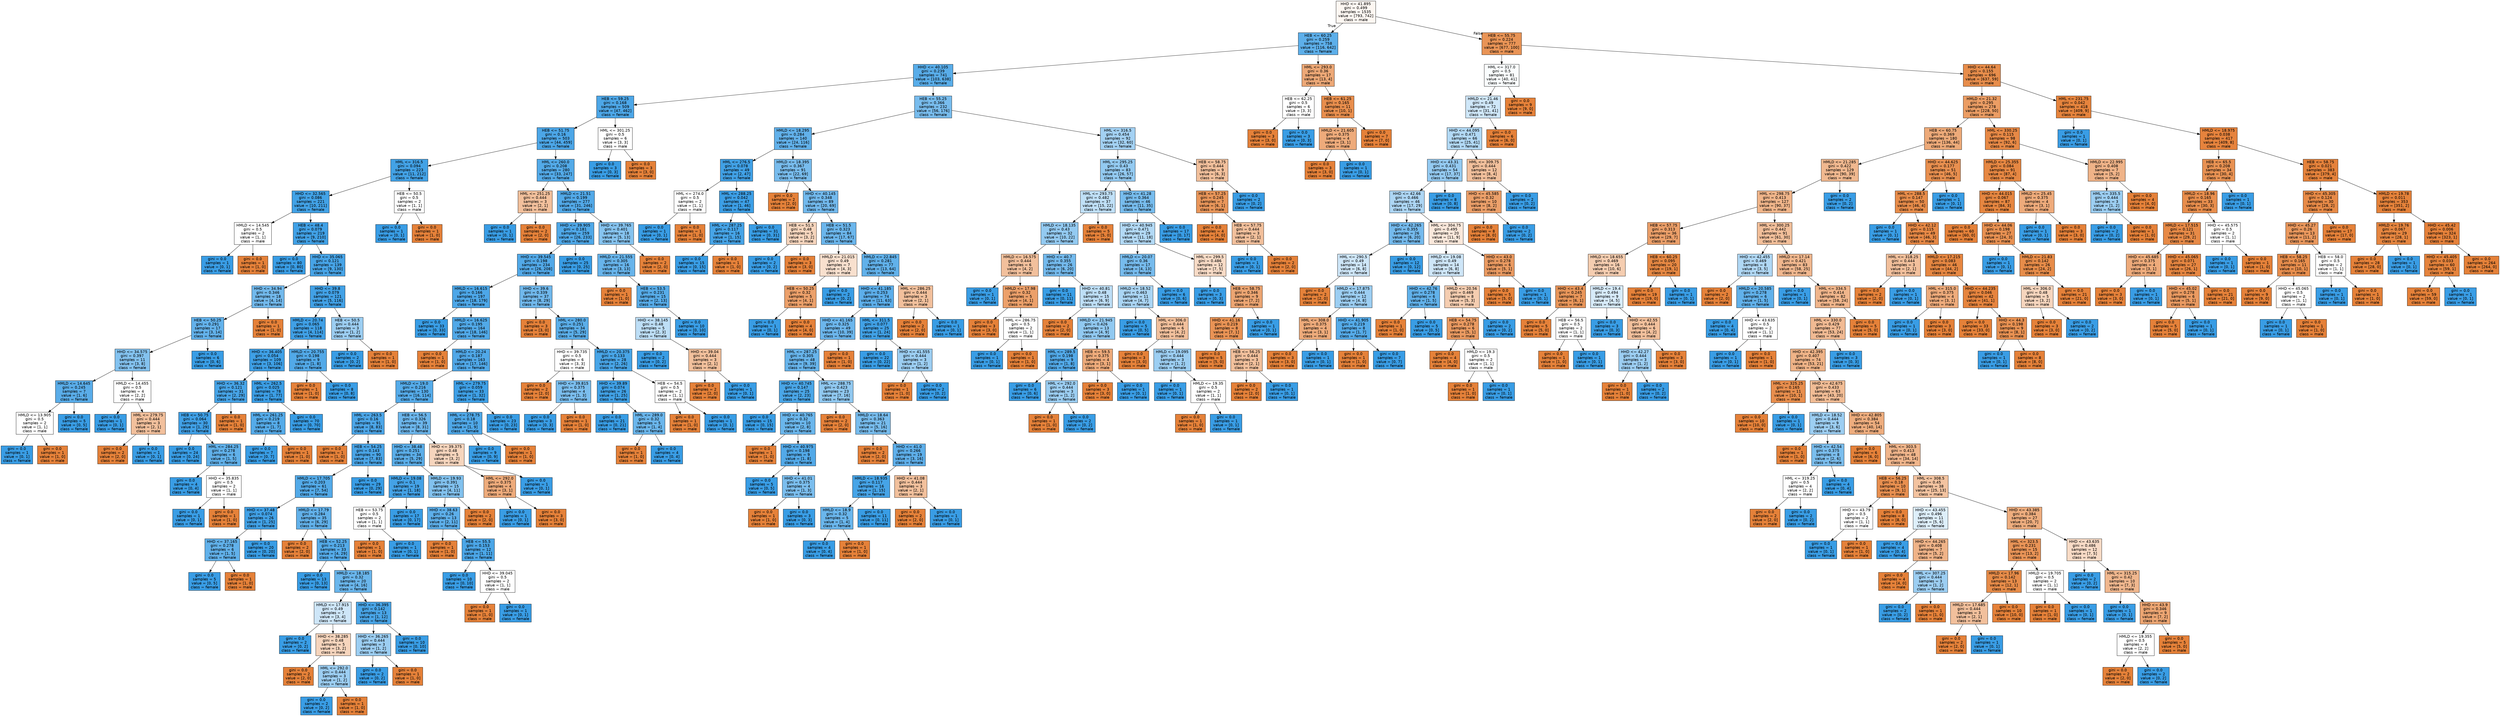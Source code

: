 digraph Tree {
node [shape=box, style="filled", color="black", fontname="helvetica"] ;
edge [fontname="helvetica"] ;
0 [label="HHD <= 41.895\ngini = 0.499\nsamples = 1535\nvalue = [793, 742]\nclass = male", fillcolor="#fdf7f2"] ;
1 [label="HEB <= 60.25\ngini = 0.259\nsamples = 758\nvalue = [116, 642]\nclass = female", fillcolor="#5dafea"] ;
0 -> 1 [labeldistance=2.5, labelangle=45, headlabel="True"] ;
2 [label="HHD <= 40.105\ngini = 0.239\nsamples = 741\nvalue = [103, 638]\nclass = female", fillcolor="#59ade9"] ;
1 -> 2 ;
3 [label="HEB <= 59.25\ngini = 0.168\nsamples = 509\nvalue = [47, 462]\nclass = female", fillcolor="#4da7e8"] ;
2 -> 3 ;
4 [label="HEB <= 51.75\ngini = 0.16\nsamples = 503\nvalue = [44, 459]\nclass = female", fillcolor="#4ca6e7"] ;
3 -> 4 ;
5 [label="HML <= 316.5\ngini = 0.094\nsamples = 223\nvalue = [11, 212]\nclass = female", fillcolor="#43a2e6"] ;
4 -> 5 ;
6 [label="HHD <= 32.565\ngini = 0.086\nsamples = 221\nvalue = [10, 211]\nclass = female", fillcolor="#42a2e6"] ;
5 -> 6 ;
7 [label="HMLD <= 14.545\ngini = 0.5\nsamples = 2\nvalue = [1, 1]\nclass = male", fillcolor="#ffffff"] ;
6 -> 7 ;
8 [label="gini = 0.0\nsamples = 1\nvalue = [0, 1]\nclass = female", fillcolor="#399de5"] ;
7 -> 8 ;
9 [label="gini = 0.0\nsamples = 1\nvalue = [1, 0]\nclass = male", fillcolor="#e58139"] ;
7 -> 9 ;
10 [label="HEB <= 48.4\ngini = 0.079\nsamples = 219\nvalue = [9, 210]\nclass = female", fillcolor="#41a1e6"] ;
6 -> 10 ;
11 [label="gini = 0.0\nsamples = 80\nvalue = [0, 80]\nclass = female", fillcolor="#399de5"] ;
10 -> 11 ;
12 [label="HHD <= 35.065\ngini = 0.121\nsamples = 139\nvalue = [9, 130]\nclass = female", fillcolor="#47a4e7"] ;
10 -> 12 ;
13 [label="HHD <= 34.94\ngini = 0.346\nsamples = 18\nvalue = [4, 14]\nclass = female", fillcolor="#72b9ec"] ;
12 -> 13 ;
14 [label="HEB <= 50.25\ngini = 0.291\nsamples = 17\nvalue = [3, 14]\nclass = female", fillcolor="#63b2eb"] ;
13 -> 14 ;
15 [label="HHD <= 34.575\ngini = 0.397\nsamples = 11\nvalue = [3, 8]\nclass = female", fillcolor="#83c2ef"] ;
14 -> 15 ;
16 [label="HMLD <= 14.645\ngini = 0.245\nsamples = 7\nvalue = [1, 6]\nclass = female", fillcolor="#5aade9"] ;
15 -> 16 ;
17 [label="HMLD <= 13.905\ngini = 0.5\nsamples = 2\nvalue = [1, 1]\nclass = male", fillcolor="#ffffff"] ;
16 -> 17 ;
18 [label="gini = 0.0\nsamples = 1\nvalue = [0, 1]\nclass = female", fillcolor="#399de5"] ;
17 -> 18 ;
19 [label="gini = 0.0\nsamples = 1\nvalue = [1, 0]\nclass = male", fillcolor="#e58139"] ;
17 -> 19 ;
20 [label="gini = 0.0\nsamples = 5\nvalue = [0, 5]\nclass = female", fillcolor="#399de5"] ;
16 -> 20 ;
21 [label="HMLD <= 14.455\ngini = 0.5\nsamples = 4\nvalue = [2, 2]\nclass = male", fillcolor="#ffffff"] ;
15 -> 21 ;
22 [label="gini = 0.0\nsamples = 1\nvalue = [0, 1]\nclass = female", fillcolor="#399de5"] ;
21 -> 22 ;
23 [label="HML <= 279.75\ngini = 0.444\nsamples = 3\nvalue = [2, 1]\nclass = male", fillcolor="#f2c09c"] ;
21 -> 23 ;
24 [label="gini = 0.0\nsamples = 2\nvalue = [2, 0]\nclass = male", fillcolor="#e58139"] ;
23 -> 24 ;
25 [label="gini = 0.0\nsamples = 1\nvalue = [0, 1]\nclass = female", fillcolor="#399de5"] ;
23 -> 25 ;
26 [label="gini = 0.0\nsamples = 6\nvalue = [0, 6]\nclass = female", fillcolor="#399de5"] ;
14 -> 26 ;
27 [label="gini = 0.0\nsamples = 1\nvalue = [1, 0]\nclass = male", fillcolor="#e58139"] ;
13 -> 27 ;
28 [label="HHD <= 39.8\ngini = 0.079\nsamples = 121\nvalue = [5, 116]\nclass = female", fillcolor="#42a1e6"] ;
12 -> 28 ;
29 [label="HMLD <= 20.74\ngini = 0.065\nsamples = 118\nvalue = [4, 114]\nclass = female", fillcolor="#40a0e6"] ;
28 -> 29 ;
30 [label="HHD <= 36.405\ngini = 0.054\nsamples = 109\nvalue = [3, 106]\nclass = female", fillcolor="#3fa0e6"] ;
29 -> 30 ;
31 [label="HHD <= 36.32\ngini = 0.121\nsamples = 31\nvalue = [2, 29]\nclass = female", fillcolor="#47a4e7"] ;
30 -> 31 ;
32 [label="HEB <= 50.75\ngini = 0.064\nsamples = 30\nvalue = [1, 29]\nclass = female", fillcolor="#40a0e6"] ;
31 -> 32 ;
33 [label="gini = 0.0\nsamples = 24\nvalue = [0, 24]\nclass = female", fillcolor="#399de5"] ;
32 -> 33 ;
34 [label="HML <= 284.25\ngini = 0.278\nsamples = 6\nvalue = [1, 5]\nclass = female", fillcolor="#61b1ea"] ;
32 -> 34 ;
35 [label="gini = 0.0\nsamples = 4\nvalue = [0, 4]\nclass = female", fillcolor="#399de5"] ;
34 -> 35 ;
36 [label="HHD <= 35.835\ngini = 0.5\nsamples = 2\nvalue = [1, 1]\nclass = male", fillcolor="#ffffff"] ;
34 -> 36 ;
37 [label="gini = 0.0\nsamples = 1\nvalue = [0, 1]\nclass = female", fillcolor="#399de5"] ;
36 -> 37 ;
38 [label="gini = 0.0\nsamples = 1\nvalue = [1, 0]\nclass = male", fillcolor="#e58139"] ;
36 -> 38 ;
39 [label="gini = 0.0\nsamples = 1\nvalue = [1, 0]\nclass = male", fillcolor="#e58139"] ;
31 -> 39 ;
40 [label="HML <= 262.5\ngini = 0.025\nsamples = 78\nvalue = [1, 77]\nclass = female", fillcolor="#3c9ee5"] ;
30 -> 40 ;
41 [label="HML <= 261.25\ngini = 0.219\nsamples = 8\nvalue = [1, 7]\nclass = female", fillcolor="#55abe9"] ;
40 -> 41 ;
42 [label="gini = 0.0\nsamples = 7\nvalue = [0, 7]\nclass = female", fillcolor="#399de5"] ;
41 -> 42 ;
43 [label="gini = 0.0\nsamples = 1\nvalue = [1, 0]\nclass = male", fillcolor="#e58139"] ;
41 -> 43 ;
44 [label="gini = 0.0\nsamples = 70\nvalue = [0, 70]\nclass = female", fillcolor="#399de5"] ;
40 -> 44 ;
45 [label="HMLD <= 20.755\ngini = 0.198\nsamples = 9\nvalue = [1, 8]\nclass = female", fillcolor="#52a9e8"] ;
29 -> 45 ;
46 [label="gini = 0.0\nsamples = 1\nvalue = [1, 0]\nclass = male", fillcolor="#e58139"] ;
45 -> 46 ;
47 [label="gini = 0.0\nsamples = 8\nvalue = [0, 8]\nclass = female", fillcolor="#399de5"] ;
45 -> 47 ;
48 [label="HEB <= 50.5\ngini = 0.444\nsamples = 3\nvalue = [1, 2]\nclass = female", fillcolor="#9ccef2"] ;
28 -> 48 ;
49 [label="gini = 0.0\nsamples = 2\nvalue = [0, 2]\nclass = female", fillcolor="#399de5"] ;
48 -> 49 ;
50 [label="gini = 0.0\nsamples = 1\nvalue = [1, 0]\nclass = male", fillcolor="#e58139"] ;
48 -> 50 ;
51 [label="HEB <= 50.5\ngini = 0.5\nsamples = 2\nvalue = [1, 1]\nclass = male", fillcolor="#ffffff"] ;
5 -> 51 ;
52 [label="gini = 0.0\nsamples = 1\nvalue = [0, 1]\nclass = female", fillcolor="#399de5"] ;
51 -> 52 ;
53 [label="gini = 0.0\nsamples = 1\nvalue = [1, 0]\nclass = male", fillcolor="#e58139"] ;
51 -> 53 ;
54 [label="HML <= 260.0\ngini = 0.208\nsamples = 280\nvalue = [33, 247]\nclass = female", fillcolor="#53aae8"] ;
4 -> 54 ;
55 [label="HML <= 251.25\ngini = 0.444\nsamples = 3\nvalue = [2, 1]\nclass = male", fillcolor="#f2c09c"] ;
54 -> 55 ;
56 [label="gini = 0.0\nsamples = 1\nvalue = [0, 1]\nclass = female", fillcolor="#399de5"] ;
55 -> 56 ;
57 [label="gini = 0.0\nsamples = 2\nvalue = [2, 0]\nclass = male", fillcolor="#e58139"] ;
55 -> 57 ;
58 [label="HMLD <= 21.51\ngini = 0.199\nsamples = 277\nvalue = [31, 246]\nclass = female", fillcolor="#52a9e8"] ;
54 -> 58 ;
59 [label="HHD <= 39.905\ngini = 0.181\nsamples = 259\nvalue = [26, 233]\nclass = female", fillcolor="#4fa8e8"] ;
58 -> 59 ;
60 [label="HHD <= 39.545\ngini = 0.198\nsamples = 234\nvalue = [26, 208]\nclass = female", fillcolor="#52a9e8"] ;
59 -> 60 ;
61 [label="HMLD <= 16.615\ngini = 0.166\nsamples = 197\nvalue = [18, 179]\nclass = female", fillcolor="#4da7e8"] ;
60 -> 61 ;
62 [label="gini = 0.0\nsamples = 33\nvalue = [0, 33]\nclass = female", fillcolor="#399de5"] ;
61 -> 62 ;
63 [label="HMLD <= 16.625\ngini = 0.195\nsamples = 164\nvalue = [18, 146]\nclass = female", fillcolor="#51a9e8"] ;
61 -> 63 ;
64 [label="gini = 0.0\nsamples = 1\nvalue = [1, 0]\nclass = male", fillcolor="#e58139"] ;
63 -> 64 ;
65 [label="HMLD <= 20.24\ngini = 0.187\nsamples = 163\nvalue = [17, 146]\nclass = female", fillcolor="#50a8e8"] ;
63 -> 65 ;
66 [label="HMLD <= 19.0\ngini = 0.216\nsamples = 130\nvalue = [16, 114]\nclass = female", fillcolor="#55abe9"] ;
65 -> 66 ;
67 [label="HML <= 263.5\ngini = 0.16\nsamples = 91\nvalue = [8, 83]\nclass = female", fillcolor="#4ca6e8"] ;
66 -> 67 ;
68 [label="gini = 0.0\nsamples = 1\nvalue = [1, 0]\nclass = male", fillcolor="#e58139"] ;
67 -> 68 ;
69 [label="HEB <= 54.25\ngini = 0.143\nsamples = 90\nvalue = [7, 83]\nclass = female", fillcolor="#4aa5e7"] ;
67 -> 69 ;
70 [label="HMLD <= 17.705\ngini = 0.203\nsamples = 61\nvalue = [7, 54]\nclass = female", fillcolor="#53aae8"] ;
69 -> 70 ;
71 [label="HHD <= 37.48\ngini = 0.074\nsamples = 26\nvalue = [1, 25]\nclass = female", fillcolor="#41a1e6"] ;
70 -> 71 ;
72 [label="HHD <= 37.165\ngini = 0.278\nsamples = 6\nvalue = [1, 5]\nclass = female", fillcolor="#61b1ea"] ;
71 -> 72 ;
73 [label="gini = 0.0\nsamples = 5\nvalue = [0, 5]\nclass = female", fillcolor="#399de5"] ;
72 -> 73 ;
74 [label="gini = 0.0\nsamples = 1\nvalue = [1, 0]\nclass = male", fillcolor="#e58139"] ;
72 -> 74 ;
75 [label="gini = 0.0\nsamples = 20\nvalue = [0, 20]\nclass = female", fillcolor="#399de5"] ;
71 -> 75 ;
76 [label="HMLD <= 17.79\ngini = 0.284\nsamples = 35\nvalue = [6, 29]\nclass = female", fillcolor="#62b1ea"] ;
70 -> 76 ;
77 [label="gini = 0.0\nsamples = 2\nvalue = [2, 0]\nclass = male", fillcolor="#e58139"] ;
76 -> 77 ;
78 [label="HEB <= 52.25\ngini = 0.213\nsamples = 33\nvalue = [4, 29]\nclass = female", fillcolor="#54abe9"] ;
76 -> 78 ;
79 [label="gini = 0.0\nsamples = 13\nvalue = [0, 13]\nclass = female", fillcolor="#399de5"] ;
78 -> 79 ;
80 [label="HMLD <= 18.185\ngini = 0.32\nsamples = 20\nvalue = [4, 16]\nclass = female", fillcolor="#6ab6ec"] ;
78 -> 80 ;
81 [label="HMLD <= 17.915\ngini = 0.49\nsamples = 7\nvalue = [3, 4]\nclass = female", fillcolor="#cee6f8"] ;
80 -> 81 ;
82 [label="gini = 0.0\nsamples = 2\nvalue = [0, 2]\nclass = female", fillcolor="#399de5"] ;
81 -> 82 ;
83 [label="HHD <= 38.285\ngini = 0.48\nsamples = 5\nvalue = [3, 2]\nclass = male", fillcolor="#f6d5bd"] ;
81 -> 83 ;
84 [label="gini = 0.0\nsamples = 2\nvalue = [2, 0]\nclass = male", fillcolor="#e58139"] ;
83 -> 84 ;
85 [label="HML <= 292.0\ngini = 0.444\nsamples = 3\nvalue = [1, 2]\nclass = female", fillcolor="#9ccef2"] ;
83 -> 85 ;
86 [label="gini = 0.0\nsamples = 2\nvalue = [0, 2]\nclass = female", fillcolor="#399de5"] ;
85 -> 86 ;
87 [label="gini = 0.0\nsamples = 1\nvalue = [1, 0]\nclass = male", fillcolor="#e58139"] ;
85 -> 87 ;
88 [label="HHD <= 36.395\ngini = 0.142\nsamples = 13\nvalue = [1, 12]\nclass = female", fillcolor="#49a5e7"] ;
80 -> 88 ;
89 [label="HHD <= 36.265\ngini = 0.444\nsamples = 3\nvalue = [1, 2]\nclass = female", fillcolor="#9ccef2"] ;
88 -> 89 ;
90 [label="gini = 0.0\nsamples = 2\nvalue = [0, 2]\nclass = female", fillcolor="#399de5"] ;
89 -> 90 ;
91 [label="gini = 0.0\nsamples = 1\nvalue = [1, 0]\nclass = male", fillcolor="#e58139"] ;
89 -> 91 ;
92 [label="gini = 0.0\nsamples = 10\nvalue = [0, 10]\nclass = female", fillcolor="#399de5"] ;
88 -> 92 ;
93 [label="gini = 0.0\nsamples = 29\nvalue = [0, 29]\nclass = female", fillcolor="#399de5"] ;
69 -> 93 ;
94 [label="HEB <= 56.5\ngini = 0.326\nsamples = 39\nvalue = [8, 31]\nclass = female", fillcolor="#6cb6ec"] ;
66 -> 94 ;
95 [label="HHD <= 38.48\ngini = 0.251\nsamples = 34\nvalue = [5, 29]\nclass = female", fillcolor="#5baee9"] ;
94 -> 95 ;
96 [label="HMLD <= 19.08\ngini = 0.1\nsamples = 19\nvalue = [1, 18]\nclass = female", fillcolor="#44a2e6"] ;
95 -> 96 ;
97 [label="HEB <= 53.75\ngini = 0.5\nsamples = 2\nvalue = [1, 1]\nclass = male", fillcolor="#ffffff"] ;
96 -> 97 ;
98 [label="gini = 0.0\nsamples = 1\nvalue = [1, 0]\nclass = male", fillcolor="#e58139"] ;
97 -> 98 ;
99 [label="gini = 0.0\nsamples = 1\nvalue = [0, 1]\nclass = female", fillcolor="#399de5"] ;
97 -> 99 ;
100 [label="gini = 0.0\nsamples = 17\nvalue = [0, 17]\nclass = female", fillcolor="#399de5"] ;
96 -> 100 ;
101 [label="HMLD <= 19.93\ngini = 0.391\nsamples = 15\nvalue = [4, 11]\nclass = female", fillcolor="#81c1ee"] ;
95 -> 101 ;
102 [label="HHD <= 38.63\ngini = 0.26\nsamples = 13\nvalue = [2, 11]\nclass = female", fillcolor="#5dafea"] ;
101 -> 102 ;
103 [label="gini = 0.0\nsamples = 1\nvalue = [1, 0]\nclass = male", fillcolor="#e58139"] ;
102 -> 103 ;
104 [label="HEB <= 55.5\ngini = 0.153\nsamples = 12\nvalue = [1, 11]\nclass = female", fillcolor="#4ba6e7"] ;
102 -> 104 ;
105 [label="gini = 0.0\nsamples = 10\nvalue = [0, 10]\nclass = female", fillcolor="#399de5"] ;
104 -> 105 ;
106 [label="HHD <= 39.045\ngini = 0.5\nsamples = 2\nvalue = [1, 1]\nclass = male", fillcolor="#ffffff"] ;
104 -> 106 ;
107 [label="gini = 0.0\nsamples = 1\nvalue = [1, 0]\nclass = male", fillcolor="#e58139"] ;
106 -> 107 ;
108 [label="gini = 0.0\nsamples = 1\nvalue = [0, 1]\nclass = female", fillcolor="#399de5"] ;
106 -> 108 ;
109 [label="gini = 0.0\nsamples = 2\nvalue = [2, 0]\nclass = male", fillcolor="#e58139"] ;
101 -> 109 ;
110 [label="HHD <= 39.375\ngini = 0.48\nsamples = 5\nvalue = [3, 2]\nclass = male", fillcolor="#f6d5bd"] ;
94 -> 110 ;
111 [label="HML <= 292.0\ngini = 0.375\nsamples = 4\nvalue = [3, 1]\nclass = male", fillcolor="#eeab7b"] ;
110 -> 111 ;
112 [label="gini = 0.0\nsamples = 1\nvalue = [0, 1]\nclass = female", fillcolor="#399de5"] ;
111 -> 112 ;
113 [label="gini = 0.0\nsamples = 3\nvalue = [3, 0]\nclass = male", fillcolor="#e58139"] ;
111 -> 113 ;
114 [label="gini = 0.0\nsamples = 1\nvalue = [0, 1]\nclass = female", fillcolor="#399de5"] ;
110 -> 114 ;
115 [label="HML <= 279.75\ngini = 0.059\nsamples = 33\nvalue = [1, 32]\nclass = female", fillcolor="#3fa0e6"] ;
65 -> 115 ;
116 [label="HML <= 278.75\ngini = 0.18\nsamples = 10\nvalue = [1, 9]\nclass = female", fillcolor="#4fa8e8"] ;
115 -> 116 ;
117 [label="gini = 0.0\nsamples = 9\nvalue = [0, 9]\nclass = female", fillcolor="#399de5"] ;
116 -> 117 ;
118 [label="gini = 0.0\nsamples = 1\nvalue = [1, 0]\nclass = male", fillcolor="#e58139"] ;
116 -> 118 ;
119 [label="gini = 0.0\nsamples = 23\nvalue = [0, 23]\nclass = female", fillcolor="#399de5"] ;
115 -> 119 ;
120 [label="HHD <= 39.6\ngini = 0.339\nsamples = 37\nvalue = [8, 29]\nclass = female", fillcolor="#70b8ec"] ;
60 -> 120 ;
121 [label="gini = 0.0\nsamples = 3\nvalue = [3, 0]\nclass = male", fillcolor="#e58139"] ;
120 -> 121 ;
122 [label="HML <= 280.0\ngini = 0.251\nsamples = 34\nvalue = [5, 29]\nclass = female", fillcolor="#5baee9"] ;
120 -> 122 ;
123 [label="HHD <= 39.735\ngini = 0.5\nsamples = 6\nvalue = [3, 3]\nclass = male", fillcolor="#ffffff"] ;
122 -> 123 ;
124 [label="gini = 0.0\nsamples = 2\nvalue = [2, 0]\nclass = male", fillcolor="#e58139"] ;
123 -> 124 ;
125 [label="HHD <= 39.815\ngini = 0.375\nsamples = 4\nvalue = [1, 3]\nclass = female", fillcolor="#7bbeee"] ;
123 -> 125 ;
126 [label="gini = 0.0\nsamples = 3\nvalue = [0, 3]\nclass = female", fillcolor="#399de5"] ;
125 -> 126 ;
127 [label="gini = 0.0\nsamples = 1\nvalue = [1, 0]\nclass = male", fillcolor="#e58139"] ;
125 -> 127 ;
128 [label="HMLD <= 20.375\ngini = 0.133\nsamples = 28\nvalue = [2, 26]\nclass = female", fillcolor="#48a5e7"] ;
122 -> 128 ;
129 [label="HHD <= 39.89\ngini = 0.074\nsamples = 26\nvalue = [1, 25]\nclass = female", fillcolor="#41a1e6"] ;
128 -> 129 ;
130 [label="gini = 0.0\nsamples = 21\nvalue = [0, 21]\nclass = female", fillcolor="#399de5"] ;
129 -> 130 ;
131 [label="HML <= 289.0\ngini = 0.32\nsamples = 5\nvalue = [1, 4]\nclass = female", fillcolor="#6ab6ec"] ;
129 -> 131 ;
132 [label="gini = 0.0\nsamples = 1\nvalue = [1, 0]\nclass = male", fillcolor="#e58139"] ;
131 -> 132 ;
133 [label="gini = 0.0\nsamples = 4\nvalue = [0, 4]\nclass = female", fillcolor="#399de5"] ;
131 -> 133 ;
134 [label="HEB <= 54.5\ngini = 0.5\nsamples = 2\nvalue = [1, 1]\nclass = male", fillcolor="#ffffff"] ;
128 -> 134 ;
135 [label="gini = 0.0\nsamples = 1\nvalue = [1, 0]\nclass = male", fillcolor="#e58139"] ;
134 -> 135 ;
136 [label="gini = 0.0\nsamples = 1\nvalue = [0, 1]\nclass = female", fillcolor="#399de5"] ;
134 -> 136 ;
137 [label="gini = 0.0\nsamples = 25\nvalue = [0, 25]\nclass = female", fillcolor="#399de5"] ;
59 -> 137 ;
138 [label="HHD <= 39.765\ngini = 0.401\nsamples = 18\nvalue = [5, 13]\nclass = female", fillcolor="#85c3ef"] ;
58 -> 138 ;
139 [label="HMLD <= 21.555\ngini = 0.305\nsamples = 16\nvalue = [3, 13]\nclass = female", fillcolor="#67b4eb"] ;
138 -> 139 ;
140 [label="gini = 0.0\nsamples = 1\nvalue = [1, 0]\nclass = male", fillcolor="#e58139"] ;
139 -> 140 ;
141 [label="HEB <= 53.5\ngini = 0.231\nsamples = 15\nvalue = [2, 13]\nclass = female", fillcolor="#57ace9"] ;
139 -> 141 ;
142 [label="HHD <= 38.145\ngini = 0.48\nsamples = 5\nvalue = [2, 3]\nclass = female", fillcolor="#bddef6"] ;
141 -> 142 ;
143 [label="gini = 0.0\nsamples = 2\nvalue = [0, 2]\nclass = female", fillcolor="#399de5"] ;
142 -> 143 ;
144 [label="HHD <= 39.04\ngini = 0.444\nsamples = 3\nvalue = [2, 1]\nclass = male", fillcolor="#f2c09c"] ;
142 -> 144 ;
145 [label="gini = 0.0\nsamples = 2\nvalue = [2, 0]\nclass = male", fillcolor="#e58139"] ;
144 -> 145 ;
146 [label="gini = 0.0\nsamples = 1\nvalue = [0, 1]\nclass = female", fillcolor="#399de5"] ;
144 -> 146 ;
147 [label="gini = 0.0\nsamples = 10\nvalue = [0, 10]\nclass = female", fillcolor="#399de5"] ;
141 -> 147 ;
148 [label="gini = 0.0\nsamples = 2\nvalue = [2, 0]\nclass = male", fillcolor="#e58139"] ;
138 -> 148 ;
149 [label="HML <= 301.25\ngini = 0.5\nsamples = 6\nvalue = [3, 3]\nclass = male", fillcolor="#ffffff"] ;
3 -> 149 ;
150 [label="gini = 0.0\nsamples = 3\nvalue = [0, 3]\nclass = female", fillcolor="#399de5"] ;
149 -> 150 ;
151 [label="gini = 0.0\nsamples = 3\nvalue = [3, 0]\nclass = male", fillcolor="#e58139"] ;
149 -> 151 ;
152 [label="HEB <= 55.25\ngini = 0.366\nsamples = 232\nvalue = [56, 176]\nclass = female", fillcolor="#78bced"] ;
2 -> 152 ;
153 [label="HMLD <= 18.295\ngini = 0.284\nsamples = 140\nvalue = [24, 116]\nclass = female", fillcolor="#62b1ea"] ;
152 -> 153 ;
154 [label="HML <= 276.5\ngini = 0.078\nsamples = 49\nvalue = [2, 47]\nclass = female", fillcolor="#41a1e6"] ;
153 -> 154 ;
155 [label="HML <= 274.0\ngini = 0.5\nsamples = 2\nvalue = [1, 1]\nclass = male", fillcolor="#ffffff"] ;
154 -> 155 ;
156 [label="gini = 0.0\nsamples = 1\nvalue = [0, 1]\nclass = female", fillcolor="#399de5"] ;
155 -> 156 ;
157 [label="gini = 0.0\nsamples = 1\nvalue = [1, 0]\nclass = male", fillcolor="#e58139"] ;
155 -> 157 ;
158 [label="HML <= 288.25\ngini = 0.042\nsamples = 47\nvalue = [1, 46]\nclass = female", fillcolor="#3d9fe6"] ;
154 -> 158 ;
159 [label="HML <= 287.25\ngini = 0.117\nsamples = 16\nvalue = [1, 15]\nclass = female", fillcolor="#46a4e7"] ;
158 -> 159 ;
160 [label="gini = 0.0\nsamples = 15\nvalue = [0, 15]\nclass = female", fillcolor="#399de5"] ;
159 -> 160 ;
161 [label="gini = 0.0\nsamples = 1\nvalue = [1, 0]\nclass = male", fillcolor="#e58139"] ;
159 -> 161 ;
162 [label="gini = 0.0\nsamples = 31\nvalue = [0, 31]\nclass = female", fillcolor="#399de5"] ;
158 -> 162 ;
163 [label="HMLD <= 18.395\ngini = 0.367\nsamples = 91\nvalue = [22, 69]\nclass = female", fillcolor="#78bced"] ;
153 -> 163 ;
164 [label="gini = 0.0\nsamples = 2\nvalue = [2, 0]\nclass = male", fillcolor="#e58139"] ;
163 -> 164 ;
165 [label="HHD <= 40.145\ngini = 0.348\nsamples = 89\nvalue = [20, 69]\nclass = female", fillcolor="#72b9ed"] ;
163 -> 165 ;
166 [label="HEB <= 51.5\ngini = 0.48\nsamples = 5\nvalue = [3, 2]\nclass = male", fillcolor="#f6d5bd"] ;
165 -> 166 ;
167 [label="gini = 0.0\nsamples = 2\nvalue = [0, 2]\nclass = female", fillcolor="#399de5"] ;
166 -> 167 ;
168 [label="gini = 0.0\nsamples = 3\nvalue = [3, 0]\nclass = male", fillcolor="#e58139"] ;
166 -> 168 ;
169 [label="HEB <= 51.5\ngini = 0.323\nsamples = 84\nvalue = [17, 67]\nclass = female", fillcolor="#6bb6ec"] ;
165 -> 169 ;
170 [label="HMLD <= 21.015\ngini = 0.49\nsamples = 7\nvalue = [4, 3]\nclass = male", fillcolor="#f8e0ce"] ;
169 -> 170 ;
171 [label="HEB <= 50.25\ngini = 0.32\nsamples = 5\nvalue = [4, 1]\nclass = male", fillcolor="#eca06a"] ;
170 -> 171 ;
172 [label="gini = 0.0\nsamples = 1\nvalue = [0, 1]\nclass = female", fillcolor="#399de5"] ;
171 -> 172 ;
173 [label="gini = 0.0\nsamples = 4\nvalue = [4, 0]\nclass = male", fillcolor="#e58139"] ;
171 -> 173 ;
174 [label="gini = 0.0\nsamples = 2\nvalue = [0, 2]\nclass = female", fillcolor="#399de5"] ;
170 -> 174 ;
175 [label="HMLD <= 22.845\ngini = 0.281\nsamples = 77\nvalue = [13, 64]\nclass = female", fillcolor="#61b1ea"] ;
169 -> 175 ;
176 [label="HHD <= 41.185\ngini = 0.253\nsamples = 74\nvalue = [11, 63]\nclass = female", fillcolor="#5caeea"] ;
175 -> 176 ;
177 [label="HHD <= 41.165\ngini = 0.325\nsamples = 49\nvalue = [10, 39]\nclass = female", fillcolor="#6cb6ec"] ;
176 -> 177 ;
178 [label="HML <= 287.25\ngini = 0.305\nsamples = 48\nvalue = [9, 39]\nclass = female", fillcolor="#67b4eb"] ;
177 -> 178 ;
179 [label="HHD <= 40.745\ngini = 0.147\nsamples = 25\nvalue = [2, 23]\nclass = female", fillcolor="#4aa6e7"] ;
178 -> 179 ;
180 [label="gini = 0.0\nsamples = 15\nvalue = [0, 15]\nclass = female", fillcolor="#399de5"] ;
179 -> 180 ;
181 [label="HHD <= 40.765\ngini = 0.32\nsamples = 10\nvalue = [2, 8]\nclass = female", fillcolor="#6ab6ec"] ;
179 -> 181 ;
182 [label="gini = 0.0\nsamples = 1\nvalue = [1, 0]\nclass = male", fillcolor="#e58139"] ;
181 -> 182 ;
183 [label="HHD <= 40.975\ngini = 0.198\nsamples = 9\nvalue = [1, 8]\nclass = female", fillcolor="#52a9e8"] ;
181 -> 183 ;
184 [label="gini = 0.0\nsamples = 5\nvalue = [0, 5]\nclass = female", fillcolor="#399de5"] ;
183 -> 184 ;
185 [label="HHD <= 41.01\ngini = 0.375\nsamples = 4\nvalue = [1, 3]\nclass = female", fillcolor="#7bbeee"] ;
183 -> 185 ;
186 [label="gini = 0.0\nsamples = 1\nvalue = [1, 0]\nclass = male", fillcolor="#e58139"] ;
185 -> 186 ;
187 [label="gini = 0.0\nsamples = 3\nvalue = [0, 3]\nclass = female", fillcolor="#399de5"] ;
185 -> 187 ;
188 [label="HML <= 288.75\ngini = 0.423\nsamples = 23\nvalue = [7, 16]\nclass = female", fillcolor="#90c8f0"] ;
178 -> 188 ;
189 [label="gini = 0.0\nsamples = 2\nvalue = [2, 0]\nclass = male", fillcolor="#e58139"] ;
188 -> 189 ;
190 [label="HMLD <= 18.64\ngini = 0.363\nsamples = 21\nvalue = [5, 16]\nclass = female", fillcolor="#77bced"] ;
188 -> 190 ;
191 [label="gini = 0.0\nsamples = 2\nvalue = [2, 0]\nclass = male", fillcolor="#e58139"] ;
190 -> 191 ;
192 [label="HHD <= 41.0\ngini = 0.266\nsamples = 19\nvalue = [3, 16]\nclass = female", fillcolor="#5eafea"] ;
190 -> 192 ;
193 [label="HMLD <= 18.935\ngini = 0.117\nsamples = 16\nvalue = [1, 15]\nclass = female", fillcolor="#46a4e7"] ;
192 -> 193 ;
194 [label="HMLD <= 18.9\ngini = 0.32\nsamples = 5\nvalue = [1, 4]\nclass = female", fillcolor="#6ab6ec"] ;
193 -> 194 ;
195 [label="gini = 0.0\nsamples = 4\nvalue = [0, 4]\nclass = female", fillcolor="#399de5"] ;
194 -> 195 ;
196 [label="gini = 0.0\nsamples = 1\nvalue = [1, 0]\nclass = male", fillcolor="#e58139"] ;
194 -> 196 ;
197 [label="gini = 0.0\nsamples = 11\nvalue = [0, 11]\nclass = female", fillcolor="#399de5"] ;
193 -> 197 ;
198 [label="HHD <= 41.08\ngini = 0.444\nsamples = 3\nvalue = [2, 1]\nclass = male", fillcolor="#f2c09c"] ;
192 -> 198 ;
199 [label="gini = 0.0\nsamples = 2\nvalue = [2, 0]\nclass = male", fillcolor="#e58139"] ;
198 -> 199 ;
200 [label="gini = 0.0\nsamples = 1\nvalue = [0, 1]\nclass = female", fillcolor="#399de5"] ;
198 -> 200 ;
201 [label="gini = 0.0\nsamples = 1\nvalue = [1, 0]\nclass = male", fillcolor="#e58139"] ;
177 -> 201 ;
202 [label="HML <= 311.5\ngini = 0.077\nsamples = 25\nvalue = [1, 24]\nclass = female", fillcolor="#41a1e6"] ;
176 -> 202 ;
203 [label="gini = 0.0\nsamples = 22\nvalue = [0, 22]\nclass = female", fillcolor="#399de5"] ;
202 -> 203 ;
204 [label="HHD <= 41.555\ngini = 0.444\nsamples = 3\nvalue = [1, 2]\nclass = female", fillcolor="#9ccef2"] ;
202 -> 204 ;
205 [label="gini = 0.0\nsamples = 1\nvalue = [1, 0]\nclass = male", fillcolor="#e58139"] ;
204 -> 205 ;
206 [label="gini = 0.0\nsamples = 2\nvalue = [0, 2]\nclass = female", fillcolor="#399de5"] ;
204 -> 206 ;
207 [label="HML <= 286.25\ngini = 0.444\nsamples = 3\nvalue = [2, 1]\nclass = male", fillcolor="#f2c09c"] ;
175 -> 207 ;
208 [label="gini = 0.0\nsamples = 2\nvalue = [2, 0]\nclass = male", fillcolor="#e58139"] ;
207 -> 208 ;
209 [label="gini = 0.0\nsamples = 1\nvalue = [0, 1]\nclass = female", fillcolor="#399de5"] ;
207 -> 209 ;
210 [label="HML <= 316.5\ngini = 0.454\nsamples = 92\nvalue = [32, 60]\nclass = female", fillcolor="#a3d1f3"] ;
152 -> 210 ;
211 [label="HML <= 295.25\ngini = 0.43\nsamples = 83\nvalue = [26, 57]\nclass = female", fillcolor="#93caf1"] ;
210 -> 211 ;
212 [label="HML <= 293.75\ngini = 0.482\nsamples = 37\nvalue = [15, 22]\nclass = female", fillcolor="#c0e0f7"] ;
211 -> 212 ;
213 [label="HMLD <= 18.135\ngini = 0.43\nsamples = 32\nvalue = [10, 22]\nclass = female", fillcolor="#93caf1"] ;
212 -> 213 ;
214 [label="HMLD <= 16.575\ngini = 0.444\nsamples = 6\nvalue = [4, 2]\nclass = male", fillcolor="#f2c09c"] ;
213 -> 214 ;
215 [label="gini = 0.0\nsamples = 1\nvalue = [0, 1]\nclass = female", fillcolor="#399de5"] ;
214 -> 215 ;
216 [label="HMLD <= 17.98\ngini = 0.32\nsamples = 5\nvalue = [4, 1]\nclass = male", fillcolor="#eca06a"] ;
214 -> 216 ;
217 [label="gini = 0.0\nsamples = 3\nvalue = [3, 0]\nclass = male", fillcolor="#e58139"] ;
216 -> 217 ;
218 [label="HML <= 286.75\ngini = 0.5\nsamples = 2\nvalue = [1, 1]\nclass = male", fillcolor="#ffffff"] ;
216 -> 218 ;
219 [label="gini = 0.0\nsamples = 1\nvalue = [0, 1]\nclass = female", fillcolor="#399de5"] ;
218 -> 219 ;
220 [label="gini = 0.0\nsamples = 1\nvalue = [1, 0]\nclass = male", fillcolor="#e58139"] ;
218 -> 220 ;
221 [label="HHD <= 40.7\ngini = 0.355\nsamples = 26\nvalue = [6, 20]\nclass = female", fillcolor="#74baed"] ;
213 -> 221 ;
222 [label="gini = 0.0\nsamples = 11\nvalue = [0, 11]\nclass = female", fillcolor="#399de5"] ;
221 -> 222 ;
223 [label="HHD <= 40.81\ngini = 0.48\nsamples = 15\nvalue = [6, 9]\nclass = female", fillcolor="#bddef6"] ;
221 -> 223 ;
224 [label="gini = 0.0\nsamples = 2\nvalue = [2, 0]\nclass = male", fillcolor="#e58139"] ;
223 -> 224 ;
225 [label="HMLD <= 21.945\ngini = 0.426\nsamples = 13\nvalue = [4, 9]\nclass = female", fillcolor="#91c9f1"] ;
223 -> 225 ;
226 [label="HML <= 289.5\ngini = 0.198\nsamples = 9\nvalue = [1, 8]\nclass = female", fillcolor="#52a9e8"] ;
225 -> 226 ;
227 [label="gini = 0.0\nsamples = 6\nvalue = [0, 6]\nclass = female", fillcolor="#399de5"] ;
226 -> 227 ;
228 [label="HML <= 292.0\ngini = 0.444\nsamples = 3\nvalue = [1, 2]\nclass = female", fillcolor="#9ccef2"] ;
226 -> 228 ;
229 [label="gini = 0.0\nsamples = 1\nvalue = [1, 0]\nclass = male", fillcolor="#e58139"] ;
228 -> 229 ;
230 [label="gini = 0.0\nsamples = 2\nvalue = [0, 2]\nclass = female", fillcolor="#399de5"] ;
228 -> 230 ;
231 [label="HEB <= 59.5\ngini = 0.375\nsamples = 4\nvalue = [3, 1]\nclass = male", fillcolor="#eeab7b"] ;
225 -> 231 ;
232 [label="gini = 0.0\nsamples = 3\nvalue = [3, 0]\nclass = male", fillcolor="#e58139"] ;
231 -> 232 ;
233 [label="gini = 0.0\nsamples = 1\nvalue = [0, 1]\nclass = female", fillcolor="#399de5"] ;
231 -> 233 ;
234 [label="gini = 0.0\nsamples = 5\nvalue = [5, 0]\nclass = male", fillcolor="#e58139"] ;
212 -> 234 ;
235 [label="HHD <= 41.28\ngini = 0.364\nsamples = 46\nvalue = [11, 35]\nclass = female", fillcolor="#77bced"] ;
211 -> 235 ;
236 [label="HHD <= 40.945\ngini = 0.471\nsamples = 29\nvalue = [11, 18]\nclass = female", fillcolor="#b2d9f5"] ;
235 -> 236 ;
237 [label="HMLD <= 20.07\ngini = 0.36\nsamples = 17\nvalue = [4, 13]\nclass = female", fillcolor="#76bbed"] ;
236 -> 237 ;
238 [label="HMLD <= 18.52\ngini = 0.463\nsamples = 11\nvalue = [4, 7]\nclass = female", fillcolor="#aad5f4"] ;
237 -> 238 ;
239 [label="gini = 0.0\nsamples = 5\nvalue = [0, 5]\nclass = female", fillcolor="#399de5"] ;
238 -> 239 ;
240 [label="HML <= 306.0\ngini = 0.444\nsamples = 6\nvalue = [4, 2]\nclass = male", fillcolor="#f2c09c"] ;
238 -> 240 ;
241 [label="gini = 0.0\nsamples = 3\nvalue = [3, 0]\nclass = male", fillcolor="#e58139"] ;
240 -> 241 ;
242 [label="HMLD <= 19.095\ngini = 0.444\nsamples = 3\nvalue = [1, 2]\nclass = female", fillcolor="#9ccef2"] ;
240 -> 242 ;
243 [label="gini = 0.0\nsamples = 1\nvalue = [0, 1]\nclass = female", fillcolor="#399de5"] ;
242 -> 243 ;
244 [label="HMLD <= 19.35\ngini = 0.5\nsamples = 2\nvalue = [1, 1]\nclass = male", fillcolor="#ffffff"] ;
242 -> 244 ;
245 [label="gini = 0.0\nsamples = 1\nvalue = [1, 0]\nclass = male", fillcolor="#e58139"] ;
244 -> 245 ;
246 [label="gini = 0.0\nsamples = 1\nvalue = [0, 1]\nclass = female", fillcolor="#399de5"] ;
244 -> 246 ;
247 [label="gini = 0.0\nsamples = 6\nvalue = [0, 6]\nclass = female", fillcolor="#399de5"] ;
237 -> 247 ;
248 [label="HML <= 299.5\ngini = 0.486\nsamples = 12\nvalue = [7, 5]\nclass = male", fillcolor="#f8dbc6"] ;
236 -> 248 ;
249 [label="gini = 0.0\nsamples = 3\nvalue = [0, 3]\nclass = female", fillcolor="#399de5"] ;
248 -> 249 ;
250 [label="HEB <= 58.75\ngini = 0.346\nsamples = 9\nvalue = [7, 2]\nclass = male", fillcolor="#eca572"] ;
248 -> 250 ;
251 [label="HHD <= 41.16\ngini = 0.219\nsamples = 8\nvalue = [7, 1]\nclass = male", fillcolor="#e99355"] ;
250 -> 251 ;
252 [label="gini = 0.0\nsamples = 5\nvalue = [5, 0]\nclass = male", fillcolor="#e58139"] ;
251 -> 252 ;
253 [label="HEB <= 56.25\ngini = 0.444\nsamples = 3\nvalue = [2, 1]\nclass = male", fillcolor="#f2c09c"] ;
251 -> 253 ;
254 [label="gini = 0.0\nsamples = 2\nvalue = [2, 0]\nclass = male", fillcolor="#e58139"] ;
253 -> 254 ;
255 [label="gini = 0.0\nsamples = 1\nvalue = [0, 1]\nclass = female", fillcolor="#399de5"] ;
253 -> 255 ;
256 [label="gini = 0.0\nsamples = 1\nvalue = [0, 1]\nclass = female", fillcolor="#399de5"] ;
250 -> 256 ;
257 [label="gini = 0.0\nsamples = 17\nvalue = [0, 17]\nclass = female", fillcolor="#399de5"] ;
235 -> 257 ;
258 [label="HEB <= 58.75\ngini = 0.444\nsamples = 9\nvalue = [6, 3]\nclass = male", fillcolor="#f2c09c"] ;
210 -> 258 ;
259 [label="HEB <= 57.25\ngini = 0.245\nsamples = 7\nvalue = [6, 1]\nclass = male", fillcolor="#e9965a"] ;
258 -> 259 ;
260 [label="gini = 0.0\nsamples = 4\nvalue = [4, 0]\nclass = male", fillcolor="#e58139"] ;
259 -> 260 ;
261 [label="HEB <= 57.75\ngini = 0.444\nsamples = 3\nvalue = [2, 1]\nclass = male", fillcolor="#f2c09c"] ;
259 -> 261 ;
262 [label="gini = 0.0\nsamples = 1\nvalue = [0, 1]\nclass = female", fillcolor="#399de5"] ;
261 -> 262 ;
263 [label="gini = 0.0\nsamples = 2\nvalue = [2, 0]\nclass = male", fillcolor="#e58139"] ;
261 -> 263 ;
264 [label="gini = 0.0\nsamples = 2\nvalue = [0, 2]\nclass = female", fillcolor="#399de5"] ;
258 -> 264 ;
265 [label="HML <= 293.0\ngini = 0.36\nsamples = 17\nvalue = [13, 4]\nclass = male", fillcolor="#eda876"] ;
1 -> 265 ;
266 [label="HEB <= 62.25\ngini = 0.5\nsamples = 6\nvalue = [3, 3]\nclass = male", fillcolor="#ffffff"] ;
265 -> 266 ;
267 [label="gini = 0.0\nsamples = 3\nvalue = [3, 0]\nclass = male", fillcolor="#e58139"] ;
266 -> 267 ;
268 [label="gini = 0.0\nsamples = 3\nvalue = [0, 3]\nclass = female", fillcolor="#399de5"] ;
266 -> 268 ;
269 [label="HEB <= 61.25\ngini = 0.165\nsamples = 11\nvalue = [10, 1]\nclass = male", fillcolor="#e88e4d"] ;
265 -> 269 ;
270 [label="HMLD <= 21.605\ngini = 0.375\nsamples = 4\nvalue = [3, 1]\nclass = male", fillcolor="#eeab7b"] ;
269 -> 270 ;
271 [label="gini = 0.0\nsamples = 3\nvalue = [3, 0]\nclass = male", fillcolor="#e58139"] ;
270 -> 271 ;
272 [label="gini = 0.0\nsamples = 1\nvalue = [0, 1]\nclass = female", fillcolor="#399de5"] ;
270 -> 272 ;
273 [label="gini = 0.0\nsamples = 7\nvalue = [7, 0]\nclass = male", fillcolor="#e58139"] ;
269 -> 273 ;
274 [label="HEB <= 55.75\ngini = 0.224\nsamples = 777\nvalue = [677, 100]\nclass = male", fillcolor="#e99456"] ;
0 -> 274 [labeldistance=2.5, labelangle=-45, headlabel="False"] ;
275 [label="HML <= 317.0\ngini = 0.5\nsamples = 81\nvalue = [40, 41]\nclass = female", fillcolor="#fafdfe"] ;
274 -> 275 ;
276 [label="HMLD <= 21.46\ngini = 0.49\nsamples = 72\nvalue = [31, 41]\nclass = female", fillcolor="#cfe7f9"] ;
275 -> 276 ;
277 [label="HHD <= 44.095\ngini = 0.471\nsamples = 66\nvalue = [25, 41]\nclass = female", fillcolor="#b2d9f5"] ;
276 -> 277 ;
278 [label="HHD <= 43.31\ngini = 0.431\nsamples = 54\nvalue = [17, 37]\nclass = female", fillcolor="#94caf1"] ;
277 -> 278 ;
279 [label="HHD <= 42.66\ngini = 0.466\nsamples = 46\nvalue = [17, 29]\nclass = female", fillcolor="#add6f4"] ;
278 -> 279 ;
280 [label="HHD <= 42.265\ngini = 0.355\nsamples = 26\nvalue = [6, 20]\nclass = female", fillcolor="#74baed"] ;
279 -> 280 ;
281 [label="HML <= 290.5\ngini = 0.49\nsamples = 14\nvalue = [6, 8]\nclass = female", fillcolor="#cee6f8"] ;
280 -> 281 ;
282 [label="gini = 0.0\nsamples = 2\nvalue = [2, 0]\nclass = male", fillcolor="#e58139"] ;
281 -> 282 ;
283 [label="HMLD <= 17.875\ngini = 0.444\nsamples = 12\nvalue = [4, 8]\nclass = female", fillcolor="#9ccef2"] ;
281 -> 283 ;
284 [label="HML <= 308.0\ngini = 0.375\nsamples = 4\nvalue = [3, 1]\nclass = male", fillcolor="#eeab7b"] ;
283 -> 284 ;
285 [label="gini = 0.0\nsamples = 3\nvalue = [3, 0]\nclass = male", fillcolor="#e58139"] ;
284 -> 285 ;
286 [label="gini = 0.0\nsamples = 1\nvalue = [0, 1]\nclass = female", fillcolor="#399de5"] ;
284 -> 286 ;
287 [label="HHD <= 41.905\ngini = 0.219\nsamples = 8\nvalue = [1, 7]\nclass = female", fillcolor="#55abe9"] ;
283 -> 287 ;
288 [label="gini = 0.0\nsamples = 1\nvalue = [1, 0]\nclass = male", fillcolor="#e58139"] ;
287 -> 288 ;
289 [label="gini = 0.0\nsamples = 7\nvalue = [0, 7]\nclass = female", fillcolor="#399de5"] ;
287 -> 289 ;
290 [label="gini = 0.0\nsamples = 12\nvalue = [0, 12]\nclass = female", fillcolor="#399de5"] ;
280 -> 290 ;
291 [label="HML <= 304.75\ngini = 0.495\nsamples = 20\nvalue = [11, 9]\nclass = male", fillcolor="#fae8db"] ;
279 -> 291 ;
292 [label="HMLD <= 19.08\ngini = 0.49\nsamples = 14\nvalue = [6, 8]\nclass = female", fillcolor="#cee6f8"] ;
291 -> 292 ;
293 [label="HHD <= 42.76\ngini = 0.278\nsamples = 6\nvalue = [1, 5]\nclass = female", fillcolor="#61b1ea"] ;
292 -> 293 ;
294 [label="gini = 0.0\nsamples = 1\nvalue = [1, 0]\nclass = male", fillcolor="#e58139"] ;
293 -> 294 ;
295 [label="gini = 0.0\nsamples = 5\nvalue = [0, 5]\nclass = female", fillcolor="#399de5"] ;
293 -> 295 ;
296 [label="HMLD <= 20.56\ngini = 0.469\nsamples = 8\nvalue = [5, 3]\nclass = male", fillcolor="#f5cdb0"] ;
292 -> 296 ;
297 [label="HEB <= 54.75\ngini = 0.278\nsamples = 6\nvalue = [5, 1]\nclass = male", fillcolor="#ea9a61"] ;
296 -> 297 ;
298 [label="gini = 0.0\nsamples = 4\nvalue = [4, 0]\nclass = male", fillcolor="#e58139"] ;
297 -> 298 ;
299 [label="HMLD <= 19.3\ngini = 0.5\nsamples = 2\nvalue = [1, 1]\nclass = male", fillcolor="#ffffff"] ;
297 -> 299 ;
300 [label="gini = 0.0\nsamples = 1\nvalue = [1, 0]\nclass = male", fillcolor="#e58139"] ;
299 -> 300 ;
301 [label="gini = 0.0\nsamples = 1\nvalue = [0, 1]\nclass = female", fillcolor="#399de5"] ;
299 -> 301 ;
302 [label="gini = 0.0\nsamples = 2\nvalue = [0, 2]\nclass = female", fillcolor="#399de5"] ;
296 -> 302 ;
303 [label="HHD <= 43.0\ngini = 0.278\nsamples = 6\nvalue = [5, 1]\nclass = male", fillcolor="#ea9a61"] ;
291 -> 303 ;
304 [label="gini = 0.0\nsamples = 5\nvalue = [5, 0]\nclass = male", fillcolor="#e58139"] ;
303 -> 304 ;
305 [label="gini = 0.0\nsamples = 1\nvalue = [0, 1]\nclass = female", fillcolor="#399de5"] ;
303 -> 305 ;
306 [label="gini = 0.0\nsamples = 8\nvalue = [0, 8]\nclass = female", fillcolor="#399de5"] ;
278 -> 306 ;
307 [label="HML <= 309.75\ngini = 0.444\nsamples = 12\nvalue = [8, 4]\nclass = male", fillcolor="#f2c09c"] ;
277 -> 307 ;
308 [label="HHD <= 45.585\ngini = 0.32\nsamples = 10\nvalue = [8, 2]\nclass = male", fillcolor="#eca06a"] ;
307 -> 308 ;
309 [label="gini = 0.0\nsamples = 8\nvalue = [8, 0]\nclass = male", fillcolor="#e58139"] ;
308 -> 309 ;
310 [label="gini = 0.0\nsamples = 2\nvalue = [0, 2]\nclass = female", fillcolor="#399de5"] ;
308 -> 310 ;
311 [label="gini = 0.0\nsamples = 2\nvalue = [0, 2]\nclass = female", fillcolor="#399de5"] ;
307 -> 311 ;
312 [label="gini = 0.0\nsamples = 6\nvalue = [6, 0]\nclass = male", fillcolor="#e58139"] ;
276 -> 312 ;
313 [label="gini = 0.0\nsamples = 9\nvalue = [9, 0]\nclass = male", fillcolor="#e58139"] ;
275 -> 313 ;
314 [label="HHD <= 44.64\ngini = 0.155\nsamples = 696\nvalue = [637, 59]\nclass = male", fillcolor="#e78d4b"] ;
274 -> 314 ;
315 [label="HMLD <= 21.32\ngini = 0.295\nsamples = 278\nvalue = [228, 50]\nclass = male", fillcolor="#eb9d64"] ;
314 -> 315 ;
316 [label="HEB <= 60.75\ngini = 0.369\nsamples = 180\nvalue = [136, 44]\nclass = male", fillcolor="#edaa79"] ;
315 -> 316 ;
317 [label="HMLD <= 21.285\ngini = 0.422\nsamples = 129\nvalue = [90, 39]\nclass = male", fillcolor="#f0b88f"] ;
316 -> 317 ;
318 [label="HML <= 298.75\ngini = 0.413\nsamples = 127\nvalue = [90, 37]\nclass = male", fillcolor="#f0b58a"] ;
317 -> 318 ;
319 [label="HEB <= 57.75\ngini = 0.313\nsamples = 36\nvalue = [29, 7]\nclass = male", fillcolor="#eb9f69"] ;
318 -> 319 ;
320 [label="HMLD <= 18.655\ngini = 0.469\nsamples = 16\nvalue = [10, 6]\nclass = male", fillcolor="#f5cdb0"] ;
319 -> 320 ;
321 [label="HHD <= 43.4\ngini = 0.245\nsamples = 7\nvalue = [6, 1]\nclass = male", fillcolor="#e9965a"] ;
320 -> 321 ;
322 [label="gini = 0.0\nsamples = 5\nvalue = [5, 0]\nclass = male", fillcolor="#e58139"] ;
321 -> 322 ;
323 [label="HEB <= 56.5\ngini = 0.5\nsamples = 2\nvalue = [1, 1]\nclass = male", fillcolor="#ffffff"] ;
321 -> 323 ;
324 [label="gini = 0.0\nsamples = 1\nvalue = [1, 0]\nclass = male", fillcolor="#e58139"] ;
323 -> 324 ;
325 [label="gini = 0.0\nsamples = 1\nvalue = [0, 1]\nclass = female", fillcolor="#399de5"] ;
323 -> 325 ;
326 [label="HMLD <= 19.4\ngini = 0.494\nsamples = 9\nvalue = [4, 5]\nclass = female", fillcolor="#d7ebfa"] ;
320 -> 326 ;
327 [label="gini = 0.0\nsamples = 3\nvalue = [0, 3]\nclass = female", fillcolor="#399de5"] ;
326 -> 327 ;
328 [label="HHD <= 42.55\ngini = 0.444\nsamples = 6\nvalue = [4, 2]\nclass = male", fillcolor="#f2c09c"] ;
326 -> 328 ;
329 [label="HHD <= 42.27\ngini = 0.444\nsamples = 3\nvalue = [1, 2]\nclass = female", fillcolor="#9ccef2"] ;
328 -> 329 ;
330 [label="gini = 0.0\nsamples = 1\nvalue = [1, 0]\nclass = male", fillcolor="#e58139"] ;
329 -> 330 ;
331 [label="gini = 0.0\nsamples = 2\nvalue = [0, 2]\nclass = female", fillcolor="#399de5"] ;
329 -> 331 ;
332 [label="gini = 0.0\nsamples = 3\nvalue = [3, 0]\nclass = male", fillcolor="#e58139"] ;
328 -> 332 ;
333 [label="HEB <= 60.25\ngini = 0.095\nsamples = 20\nvalue = [19, 1]\nclass = male", fillcolor="#e68843"] ;
319 -> 333 ;
334 [label="gini = 0.0\nsamples = 19\nvalue = [19, 0]\nclass = male", fillcolor="#e58139"] ;
333 -> 334 ;
335 [label="gini = 0.0\nsamples = 1\nvalue = [0, 1]\nclass = female", fillcolor="#399de5"] ;
333 -> 335 ;
336 [label="HML <= 300.25\ngini = 0.442\nsamples = 91\nvalue = [61, 30]\nclass = male", fillcolor="#f2bf9a"] ;
318 -> 336 ;
337 [label="HHD <= 42.455\ngini = 0.469\nsamples = 8\nvalue = [3, 5]\nclass = female", fillcolor="#b0d8f5"] ;
336 -> 337 ;
338 [label="gini = 0.0\nsamples = 2\nvalue = [2, 0]\nclass = male", fillcolor="#e58139"] ;
337 -> 338 ;
339 [label="HMLD <= 20.585\ngini = 0.278\nsamples = 6\nvalue = [1, 5]\nclass = female", fillcolor="#61b1ea"] ;
337 -> 339 ;
340 [label="gini = 0.0\nsamples = 4\nvalue = [0, 4]\nclass = female", fillcolor="#399de5"] ;
339 -> 340 ;
341 [label="HHD <= 43.635\ngini = 0.5\nsamples = 2\nvalue = [1, 1]\nclass = male", fillcolor="#ffffff"] ;
339 -> 341 ;
342 [label="gini = 0.0\nsamples = 1\nvalue = [0, 1]\nclass = female", fillcolor="#399de5"] ;
341 -> 342 ;
343 [label="gini = 0.0\nsamples = 1\nvalue = [1, 0]\nclass = male", fillcolor="#e58139"] ;
341 -> 343 ;
344 [label="HMLD <= 17.14\ngini = 0.421\nsamples = 83\nvalue = [58, 25]\nclass = male", fillcolor="#f0b78e"] ;
336 -> 344 ;
345 [label="gini = 0.0\nsamples = 1\nvalue = [0, 1]\nclass = female", fillcolor="#399de5"] ;
344 -> 345 ;
346 [label="HML <= 334.5\ngini = 0.414\nsamples = 82\nvalue = [58, 24]\nclass = male", fillcolor="#f0b58b"] ;
344 -> 346 ;
347 [label="HML <= 330.0\ngini = 0.429\nsamples = 77\nvalue = [53, 24]\nclass = male", fillcolor="#f1ba93"] ;
346 -> 347 ;
348 [label="HHD <= 42.395\ngini = 0.407\nsamples = 74\nvalue = [53, 21]\nclass = male", fillcolor="#efb387"] ;
347 -> 348 ;
349 [label="HML <= 325.25\ngini = 0.165\nsamples = 11\nvalue = [10, 1]\nclass = male", fillcolor="#e88e4d"] ;
348 -> 349 ;
350 [label="gini = 0.0\nsamples = 10\nvalue = [10, 0]\nclass = male", fillcolor="#e58139"] ;
349 -> 350 ;
351 [label="gini = 0.0\nsamples = 1\nvalue = [0, 1]\nclass = female", fillcolor="#399de5"] ;
349 -> 351 ;
352 [label="HHD <= 42.675\ngini = 0.433\nsamples = 63\nvalue = [43, 20]\nclass = male", fillcolor="#f1bc95"] ;
348 -> 352 ;
353 [label="HMLD <= 18.52\ngini = 0.444\nsamples = 9\nvalue = [3, 6]\nclass = female", fillcolor="#9ccef2"] ;
352 -> 353 ;
354 [label="gini = 0.0\nsamples = 1\nvalue = [1, 0]\nclass = male", fillcolor="#e58139"] ;
353 -> 354 ;
355 [label="HHD <= 42.54\ngini = 0.375\nsamples = 8\nvalue = [2, 6]\nclass = female", fillcolor="#7bbeee"] ;
353 -> 355 ;
356 [label="HML <= 319.25\ngini = 0.5\nsamples = 4\nvalue = [2, 2]\nclass = male", fillcolor="#ffffff"] ;
355 -> 356 ;
357 [label="gini = 0.0\nsamples = 2\nvalue = [2, 0]\nclass = male", fillcolor="#e58139"] ;
356 -> 357 ;
358 [label="gini = 0.0\nsamples = 2\nvalue = [0, 2]\nclass = female", fillcolor="#399de5"] ;
356 -> 358 ;
359 [label="gini = 0.0\nsamples = 4\nvalue = [0, 4]\nclass = female", fillcolor="#399de5"] ;
355 -> 359 ;
360 [label="HHD <= 42.805\ngini = 0.384\nsamples = 54\nvalue = [40, 14]\nclass = male", fillcolor="#eead7e"] ;
352 -> 360 ;
361 [label="gini = 0.0\nsamples = 6\nvalue = [6, 0]\nclass = male", fillcolor="#e58139"] ;
360 -> 361 ;
362 [label="HML <= 303.5\ngini = 0.413\nsamples = 48\nvalue = [34, 14]\nclass = male", fillcolor="#f0b58b"] ;
360 -> 362 ;
363 [label="HEB <= 56.25\ngini = 0.18\nsamples = 10\nvalue = [9, 1]\nclass = male", fillcolor="#e88f4f"] ;
362 -> 363 ;
364 [label="HHD <= 43.79\ngini = 0.5\nsamples = 2\nvalue = [1, 1]\nclass = male", fillcolor="#ffffff"] ;
363 -> 364 ;
365 [label="gini = 0.0\nsamples = 1\nvalue = [0, 1]\nclass = female", fillcolor="#399de5"] ;
364 -> 365 ;
366 [label="gini = 0.0\nsamples = 1\nvalue = [1, 0]\nclass = male", fillcolor="#e58139"] ;
364 -> 366 ;
367 [label="gini = 0.0\nsamples = 8\nvalue = [8, 0]\nclass = male", fillcolor="#e58139"] ;
363 -> 367 ;
368 [label="HML <= 308.5\ngini = 0.45\nsamples = 38\nvalue = [25, 13]\nclass = male", fillcolor="#f3c3a0"] ;
362 -> 368 ;
369 [label="HHD <= 43.455\ngini = 0.496\nsamples = 11\nvalue = [5, 6]\nclass = female", fillcolor="#deeffb"] ;
368 -> 369 ;
370 [label="gini = 0.0\nsamples = 4\nvalue = [0, 4]\nclass = female", fillcolor="#399de5"] ;
369 -> 370 ;
371 [label="HHD <= 44.265\ngini = 0.408\nsamples = 7\nvalue = [5, 2]\nclass = male", fillcolor="#efb388"] ;
369 -> 371 ;
372 [label="gini = 0.0\nsamples = 4\nvalue = [4, 0]\nclass = male", fillcolor="#e58139"] ;
371 -> 372 ;
373 [label="HML <= 307.25\ngini = 0.444\nsamples = 3\nvalue = [1, 2]\nclass = female", fillcolor="#9ccef2"] ;
371 -> 373 ;
374 [label="gini = 0.0\nsamples = 2\nvalue = [0, 2]\nclass = female", fillcolor="#399de5"] ;
373 -> 374 ;
375 [label="gini = 0.0\nsamples = 1\nvalue = [1, 0]\nclass = male", fillcolor="#e58139"] ;
373 -> 375 ;
376 [label="HHD <= 43.385\ngini = 0.384\nsamples = 27\nvalue = [20, 7]\nclass = male", fillcolor="#eead7e"] ;
368 -> 376 ;
377 [label="HML <= 323.5\ngini = 0.231\nsamples = 15\nvalue = [13, 2]\nclass = male", fillcolor="#e99457"] ;
376 -> 377 ;
378 [label="HMLD <= 17.96\ngini = 0.142\nsamples = 13\nvalue = [12, 1]\nclass = male", fillcolor="#e78c49"] ;
377 -> 378 ;
379 [label="HMLD <= 17.685\ngini = 0.444\nsamples = 3\nvalue = [2, 1]\nclass = male", fillcolor="#f2c09c"] ;
378 -> 379 ;
380 [label="gini = 0.0\nsamples = 2\nvalue = [2, 0]\nclass = male", fillcolor="#e58139"] ;
379 -> 380 ;
381 [label="gini = 0.0\nsamples = 1\nvalue = [0, 1]\nclass = female", fillcolor="#399de5"] ;
379 -> 381 ;
382 [label="gini = 0.0\nsamples = 10\nvalue = [10, 0]\nclass = male", fillcolor="#e58139"] ;
378 -> 382 ;
383 [label="HMLD <= 19.705\ngini = 0.5\nsamples = 2\nvalue = [1, 1]\nclass = male", fillcolor="#ffffff"] ;
377 -> 383 ;
384 [label="gini = 0.0\nsamples = 1\nvalue = [1, 0]\nclass = male", fillcolor="#e58139"] ;
383 -> 384 ;
385 [label="gini = 0.0\nsamples = 1\nvalue = [0, 1]\nclass = female", fillcolor="#399de5"] ;
383 -> 385 ;
386 [label="HHD <= 43.635\ngini = 0.486\nsamples = 12\nvalue = [7, 5]\nclass = male", fillcolor="#f8dbc6"] ;
376 -> 386 ;
387 [label="gini = 0.0\nsamples = 2\nvalue = [0, 2]\nclass = female", fillcolor="#399de5"] ;
386 -> 387 ;
388 [label="HML <= 315.25\ngini = 0.42\nsamples = 10\nvalue = [7, 3]\nclass = male", fillcolor="#f0b78e"] ;
386 -> 388 ;
389 [label="gini = 0.0\nsamples = 1\nvalue = [0, 1]\nclass = female", fillcolor="#399de5"] ;
388 -> 389 ;
390 [label="HHD <= 43.9\ngini = 0.346\nsamples = 9\nvalue = [7, 2]\nclass = male", fillcolor="#eca572"] ;
388 -> 390 ;
391 [label="HMLD <= 19.355\ngini = 0.5\nsamples = 4\nvalue = [2, 2]\nclass = male", fillcolor="#ffffff"] ;
390 -> 391 ;
392 [label="gini = 0.0\nsamples = 2\nvalue = [2, 0]\nclass = male", fillcolor="#e58139"] ;
391 -> 392 ;
393 [label="gini = 0.0\nsamples = 2\nvalue = [0, 2]\nclass = female", fillcolor="#399de5"] ;
391 -> 393 ;
394 [label="gini = 0.0\nsamples = 5\nvalue = [5, 0]\nclass = male", fillcolor="#e58139"] ;
390 -> 394 ;
395 [label="gini = 0.0\nsamples = 3\nvalue = [0, 3]\nclass = female", fillcolor="#399de5"] ;
347 -> 395 ;
396 [label="gini = 0.0\nsamples = 5\nvalue = [5, 0]\nclass = male", fillcolor="#e58139"] ;
346 -> 396 ;
397 [label="gini = 0.0\nsamples = 2\nvalue = [0, 2]\nclass = female", fillcolor="#399de5"] ;
317 -> 397 ;
398 [label="HHD <= 44.625\ngini = 0.177\nsamples = 51\nvalue = [46, 5]\nclass = male", fillcolor="#e88f4f"] ;
316 -> 398 ;
399 [label="HML <= 288.5\ngini = 0.147\nsamples = 50\nvalue = [46, 4]\nclass = male", fillcolor="#e78c4a"] ;
398 -> 399 ;
400 [label="gini = 0.0\nsamples = 1\nvalue = [0, 1]\nclass = female", fillcolor="#399de5"] ;
399 -> 400 ;
401 [label="HHD <= 42.12\ngini = 0.115\nsamples = 49\nvalue = [46, 3]\nclass = male", fillcolor="#e78946"] ;
399 -> 401 ;
402 [label="HML <= 318.25\ngini = 0.444\nsamples = 3\nvalue = [2, 1]\nclass = male", fillcolor="#f2c09c"] ;
401 -> 402 ;
403 [label="gini = 0.0\nsamples = 2\nvalue = [2, 0]\nclass = male", fillcolor="#e58139"] ;
402 -> 403 ;
404 [label="gini = 0.0\nsamples = 1\nvalue = [0, 1]\nclass = female", fillcolor="#399de5"] ;
402 -> 404 ;
405 [label="HMLD <= 17.215\ngini = 0.083\nsamples = 46\nvalue = [44, 2]\nclass = male", fillcolor="#e68742"] ;
401 -> 405 ;
406 [label="HML <= 315.0\ngini = 0.375\nsamples = 4\nvalue = [3, 1]\nclass = male", fillcolor="#eeab7b"] ;
405 -> 406 ;
407 [label="gini = 0.0\nsamples = 1\nvalue = [0, 1]\nclass = female", fillcolor="#399de5"] ;
406 -> 407 ;
408 [label="gini = 0.0\nsamples = 3\nvalue = [3, 0]\nclass = male", fillcolor="#e58139"] ;
406 -> 408 ;
409 [label="HHD <= 44.235\ngini = 0.046\nsamples = 42\nvalue = [41, 1]\nclass = male", fillcolor="#e6843e"] ;
405 -> 409 ;
410 [label="gini = 0.0\nsamples = 33\nvalue = [33, 0]\nclass = male", fillcolor="#e58139"] ;
409 -> 410 ;
411 [label="HHD <= 44.3\ngini = 0.198\nsamples = 9\nvalue = [8, 1]\nclass = male", fillcolor="#e89152"] ;
409 -> 411 ;
412 [label="gini = 0.0\nsamples = 1\nvalue = [0, 1]\nclass = female", fillcolor="#399de5"] ;
411 -> 412 ;
413 [label="gini = 0.0\nsamples = 8\nvalue = [8, 0]\nclass = male", fillcolor="#e58139"] ;
411 -> 413 ;
414 [label="gini = 0.0\nsamples = 1\nvalue = [0, 1]\nclass = female", fillcolor="#399de5"] ;
398 -> 414 ;
415 [label="HML <= 330.25\ngini = 0.115\nsamples = 98\nvalue = [92, 6]\nclass = male", fillcolor="#e78946"] ;
315 -> 415 ;
416 [label="HMLD <= 25.355\ngini = 0.084\nsamples = 91\nvalue = [87, 4]\nclass = male", fillcolor="#e68742"] ;
415 -> 416 ;
417 [label="HHD <= 44.015\ngini = 0.067\nsamples = 87\nvalue = [84, 3]\nclass = male", fillcolor="#e68640"] ;
416 -> 417 ;
418 [label="gini = 0.0\nsamples = 60\nvalue = [60, 0]\nclass = male", fillcolor="#e58139"] ;
417 -> 418 ;
419 [label="HHD <= 44.06\ngini = 0.198\nsamples = 27\nvalue = [24, 3]\nclass = male", fillcolor="#e89152"] ;
417 -> 419 ;
420 [label="gini = 0.0\nsamples = 1\nvalue = [0, 1]\nclass = female", fillcolor="#399de5"] ;
419 -> 420 ;
421 [label="HMLD <= 21.83\ngini = 0.142\nsamples = 26\nvalue = [24, 2]\nclass = male", fillcolor="#e78c49"] ;
419 -> 421 ;
422 [label="HML <= 306.0\ngini = 0.48\nsamples = 5\nvalue = [3, 2]\nclass = male", fillcolor="#f6d5bd"] ;
421 -> 422 ;
423 [label="gini = 0.0\nsamples = 3\nvalue = [3, 0]\nclass = male", fillcolor="#e58139"] ;
422 -> 423 ;
424 [label="gini = 0.0\nsamples = 2\nvalue = [0, 2]\nclass = female", fillcolor="#399de5"] ;
422 -> 424 ;
425 [label="gini = 0.0\nsamples = 21\nvalue = [21, 0]\nclass = male", fillcolor="#e58139"] ;
421 -> 425 ;
426 [label="HMLD <= 25.45\ngini = 0.375\nsamples = 4\nvalue = [3, 1]\nclass = male", fillcolor="#eeab7b"] ;
416 -> 426 ;
427 [label="gini = 0.0\nsamples = 1\nvalue = [0, 1]\nclass = female", fillcolor="#399de5"] ;
426 -> 427 ;
428 [label="gini = 0.0\nsamples = 3\nvalue = [3, 0]\nclass = male", fillcolor="#e58139"] ;
426 -> 428 ;
429 [label="HMLD <= 22.995\ngini = 0.408\nsamples = 7\nvalue = [5, 2]\nclass = male", fillcolor="#efb388"] ;
415 -> 429 ;
430 [label="HML <= 335.5\ngini = 0.444\nsamples = 3\nvalue = [1, 2]\nclass = female", fillcolor="#9ccef2"] ;
429 -> 430 ;
431 [label="gini = 0.0\nsamples = 2\nvalue = [0, 2]\nclass = female", fillcolor="#399de5"] ;
430 -> 431 ;
432 [label="gini = 0.0\nsamples = 1\nvalue = [1, 0]\nclass = male", fillcolor="#e58139"] ;
430 -> 432 ;
433 [label="gini = 0.0\nsamples = 4\nvalue = [4, 0]\nclass = male", fillcolor="#e58139"] ;
429 -> 433 ;
434 [label="HML <= 231.75\ngini = 0.042\nsamples = 418\nvalue = [409, 9]\nclass = male", fillcolor="#e6843d"] ;
314 -> 434 ;
435 [label="gini = 0.0\nsamples = 1\nvalue = [0, 1]\nclass = female", fillcolor="#399de5"] ;
434 -> 435 ;
436 [label="HMLD <= 18.975\ngini = 0.038\nsamples = 417\nvalue = [409, 8]\nclass = male", fillcolor="#e6833d"] ;
434 -> 436 ;
437 [label="HEB <= 65.5\ngini = 0.208\nsamples = 34\nvalue = [30, 4]\nclass = male", fillcolor="#e89253"] ;
436 -> 437 ;
438 [label="HMLD <= 18.96\ngini = 0.165\nsamples = 33\nvalue = [30, 3]\nclass = male", fillcolor="#e88e4d"] ;
437 -> 438 ;
439 [label="HMLD <= 17.515\ngini = 0.121\nsamples = 31\nvalue = [29, 2]\nclass = male", fillcolor="#e78a47"] ;
438 -> 439 ;
440 [label="HHD <= 45.685\ngini = 0.375\nsamples = 4\nvalue = [3, 1]\nclass = male", fillcolor="#eeab7b"] ;
439 -> 440 ;
441 [label="gini = 0.0\nsamples = 3\nvalue = [3, 0]\nclass = male", fillcolor="#e58139"] ;
440 -> 441 ;
442 [label="gini = 0.0\nsamples = 1\nvalue = [0, 1]\nclass = female", fillcolor="#399de5"] ;
440 -> 442 ;
443 [label="HHD <= 45.065\ngini = 0.071\nsamples = 27\nvalue = [26, 1]\nclass = male", fillcolor="#e68641"] ;
439 -> 443 ;
444 [label="HHD <= 45.02\ngini = 0.278\nsamples = 6\nvalue = [5, 1]\nclass = male", fillcolor="#ea9a61"] ;
443 -> 444 ;
445 [label="gini = 0.0\nsamples = 5\nvalue = [5, 0]\nclass = male", fillcolor="#e58139"] ;
444 -> 445 ;
446 [label="gini = 0.0\nsamples = 1\nvalue = [0, 1]\nclass = female", fillcolor="#399de5"] ;
444 -> 446 ;
447 [label="gini = 0.0\nsamples = 21\nvalue = [21, 0]\nclass = male", fillcolor="#e58139"] ;
443 -> 447 ;
448 [label="HHD <= 45.575\ngini = 0.5\nsamples = 2\nvalue = [1, 1]\nclass = male", fillcolor="#ffffff"] ;
438 -> 448 ;
449 [label="gini = 0.0\nsamples = 1\nvalue = [0, 1]\nclass = female", fillcolor="#399de5"] ;
448 -> 449 ;
450 [label="gini = 0.0\nsamples = 1\nvalue = [1, 0]\nclass = male", fillcolor="#e58139"] ;
448 -> 450 ;
451 [label="gini = 0.0\nsamples = 1\nvalue = [0, 1]\nclass = female", fillcolor="#399de5"] ;
437 -> 451 ;
452 [label="HEB <= 58.75\ngini = 0.021\nsamples = 383\nvalue = [379, 4]\nclass = male", fillcolor="#e5823b"] ;
436 -> 452 ;
453 [label="HHD <= 45.305\ngini = 0.124\nsamples = 30\nvalue = [28, 2]\nclass = male", fillcolor="#e78a47"] ;
452 -> 453 ;
454 [label="HHD <= 45.27\ngini = 0.26\nsamples = 13\nvalue = [11, 2]\nclass = male", fillcolor="#ea985d"] ;
453 -> 454 ;
455 [label="HEB <= 58.25\ngini = 0.165\nsamples = 11\nvalue = [10, 1]\nclass = male", fillcolor="#e88e4d"] ;
454 -> 455 ;
456 [label="gini = 0.0\nsamples = 9\nvalue = [9, 0]\nclass = male", fillcolor="#e58139"] ;
455 -> 456 ;
457 [label="HHD <= 45.065\ngini = 0.5\nsamples = 2\nvalue = [1, 1]\nclass = male", fillcolor="#ffffff"] ;
455 -> 457 ;
458 [label="gini = 0.0\nsamples = 1\nvalue = [0, 1]\nclass = female", fillcolor="#399de5"] ;
457 -> 458 ;
459 [label="gini = 0.0\nsamples = 1\nvalue = [1, 0]\nclass = male", fillcolor="#e58139"] ;
457 -> 459 ;
460 [label="HEB <= 58.0\ngini = 0.5\nsamples = 2\nvalue = [1, 1]\nclass = male", fillcolor="#ffffff"] ;
454 -> 460 ;
461 [label="gini = 0.0\nsamples = 1\nvalue = [0, 1]\nclass = female", fillcolor="#399de5"] ;
460 -> 461 ;
462 [label="gini = 0.0\nsamples = 1\nvalue = [1, 0]\nclass = male", fillcolor="#e58139"] ;
460 -> 462 ;
463 [label="gini = 0.0\nsamples = 17\nvalue = [17, 0]\nclass = male", fillcolor="#e58139"] ;
453 -> 463 ;
464 [label="HMLD <= 19.78\ngini = 0.011\nsamples = 353\nvalue = [351, 2]\nclass = male", fillcolor="#e5823a"] ;
452 -> 464 ;
465 [label="HMLD <= 19.76\ngini = 0.067\nsamples = 29\nvalue = [28, 1]\nclass = male", fillcolor="#e68640"] ;
464 -> 465 ;
466 [label="gini = 0.0\nsamples = 28\nvalue = [28, 0]\nclass = male", fillcolor="#e58139"] ;
465 -> 466 ;
467 [label="gini = 0.0\nsamples = 1\nvalue = [0, 1]\nclass = female", fillcolor="#399de5"] ;
465 -> 467 ;
468 [label="HHD <= 45.42\ngini = 0.006\nsamples = 324\nvalue = [323, 1]\nclass = male", fillcolor="#e5813a"] ;
464 -> 468 ;
469 [label="HHD <= 45.405\ngini = 0.033\nsamples = 60\nvalue = [59, 1]\nclass = male", fillcolor="#e5833c"] ;
468 -> 469 ;
470 [label="gini = 0.0\nsamples = 59\nvalue = [59, 0]\nclass = male", fillcolor="#e58139"] ;
469 -> 470 ;
471 [label="gini = 0.0\nsamples = 1\nvalue = [0, 1]\nclass = female", fillcolor="#399de5"] ;
469 -> 471 ;
472 [label="gini = 0.0\nsamples = 264\nvalue = [264, 0]\nclass = male", fillcolor="#e58139"] ;
468 -> 472 ;
}